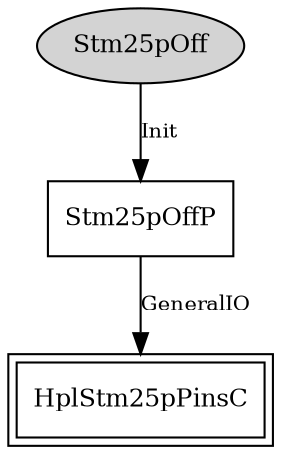 digraph "tos.platforms.ucmini.chips.stm25p.Stm25pOffC" {
  n0x40488208 [shape=ellipse, style=filled, label="Stm25pOff", fontsize=12];
  "Stm25pOffP" [fontsize=12, shape=box, URL="../chtml/tos.platforms.ucmini.chips.stm25p.Stm25pOffP.html"];
  "Stm25pOffP" [fontsize=12, shape=box, URL="../chtml/tos.platforms.ucmini.chips.stm25p.Stm25pOffP.html"];
  "HplStm25pPinsC" [fontsize=12, shape=box,peripheries=2, URL="../chtml/tos.platforms.ucmini.chips.stm25p.HplStm25pPinsC.html"];
  "n0x40488208" -> "Stm25pOffP" [label="Init", URL="../ihtml/tos.interfaces.Init.html", fontsize=10];
  "Stm25pOffP" -> "HplStm25pPinsC" [label="GeneralIO", URL="../ihtml/tos.interfaces.GeneralIO.html", fontsize=10];
}
